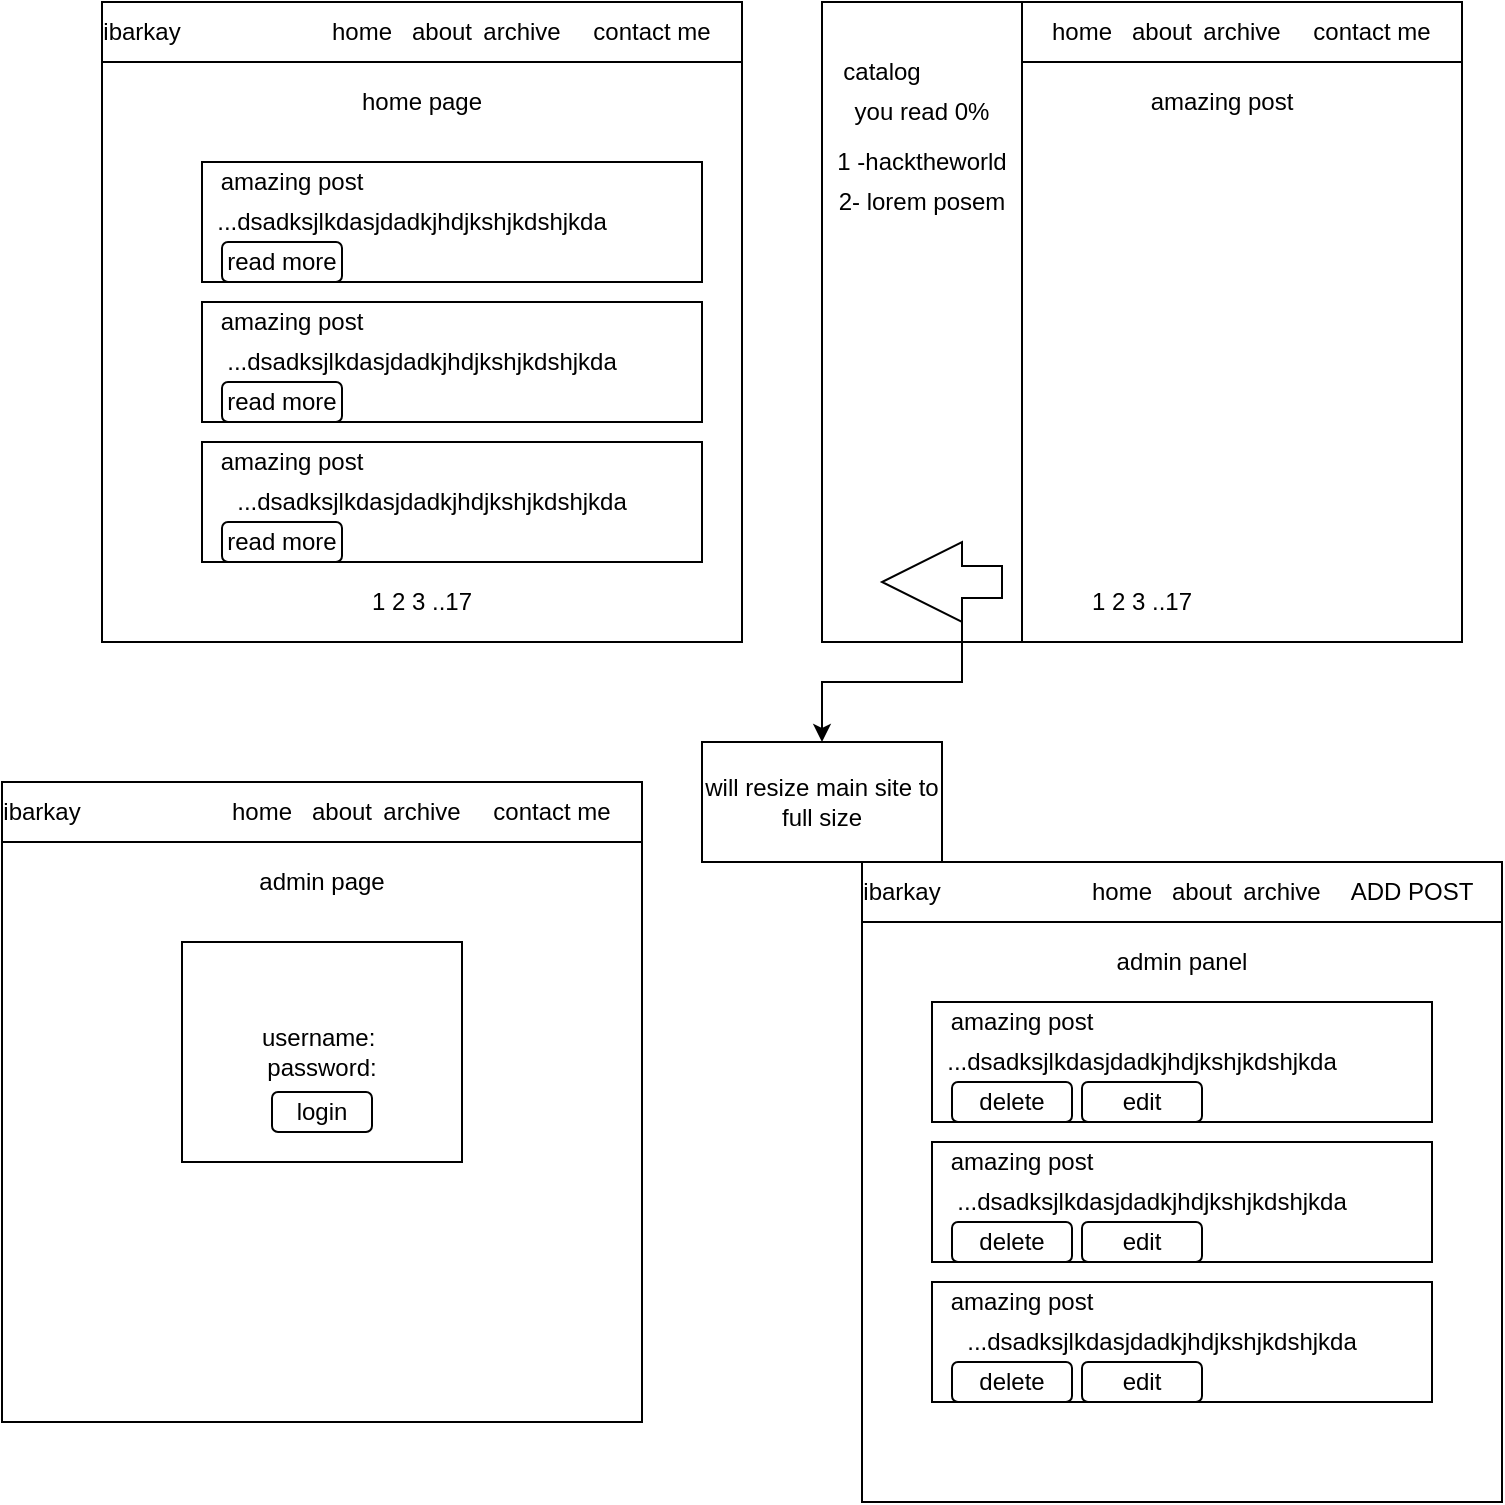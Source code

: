 <mxfile version="14.5.1" type="github"><diagram id="C5RBs43oDa-KdzZeNtuy" name="Page-1"><mxGraphModel dx="782" dy="437" grid="1" gridSize="10" guides="1" tooltips="1" connect="1" arrows="1" fold="1" page="1" pageScale="1" pageWidth="827" pageHeight="1169" math="0" shadow="0"><root><mxCell id="WIyWlLk6GJQsqaUBKTNV-0"/><mxCell id="WIyWlLk6GJQsqaUBKTNV-1" parent="WIyWlLk6GJQsqaUBKTNV-0"/><mxCell id="zClxn37ynSgyzobXJr3a-1" value="" style="whiteSpace=wrap;html=1;aspect=fixed;" vertex="1" parent="WIyWlLk6GJQsqaUBKTNV-1"><mxGeometry x="80" y="40" width="320" height="320" as="geometry"/></mxCell><mxCell id="zClxn37ynSgyzobXJr3a-2" value="" style="rounded=0;whiteSpace=wrap;html=1;" vertex="1" parent="WIyWlLk6GJQsqaUBKTNV-1"><mxGeometry x="80" y="40" width="320" height="30" as="geometry"/></mxCell><mxCell id="zClxn37ynSgyzobXJr3a-3" value="ibarkay" style="text;html=1;strokeColor=none;fillColor=none;align=center;verticalAlign=middle;whiteSpace=wrap;rounded=0;" vertex="1" parent="WIyWlLk6GJQsqaUBKTNV-1"><mxGeometry x="80" y="45" width="40" height="20" as="geometry"/></mxCell><mxCell id="zClxn37ynSgyzobXJr3a-4" value="home" style="text;html=1;strokeColor=none;fillColor=none;align=center;verticalAlign=middle;whiteSpace=wrap;rounded=0;" vertex="1" parent="WIyWlLk6GJQsqaUBKTNV-1"><mxGeometry x="190" y="45" width="40" height="20" as="geometry"/></mxCell><mxCell id="zClxn37ynSgyzobXJr3a-5" value="about" style="text;html=1;strokeColor=none;fillColor=none;align=center;verticalAlign=middle;whiteSpace=wrap;rounded=0;" vertex="1" parent="WIyWlLk6GJQsqaUBKTNV-1"><mxGeometry x="230" y="45" width="40" height="20" as="geometry"/></mxCell><mxCell id="zClxn37ynSgyzobXJr3a-6" value="archive" style="text;html=1;strokeColor=none;fillColor=none;align=center;verticalAlign=middle;whiteSpace=wrap;rounded=0;" vertex="1" parent="WIyWlLk6GJQsqaUBKTNV-1"><mxGeometry x="270" y="45" width="40" height="20" as="geometry"/></mxCell><mxCell id="zClxn37ynSgyzobXJr3a-7" value="contact me" style="text;html=1;strokeColor=none;fillColor=none;align=center;verticalAlign=middle;whiteSpace=wrap;rounded=0;" vertex="1" parent="WIyWlLk6GJQsqaUBKTNV-1"><mxGeometry x="320" y="45" width="70" height="20" as="geometry"/></mxCell><mxCell id="zClxn37ynSgyzobXJr3a-11" value="" style="rounded=0;whiteSpace=wrap;html=1;" vertex="1" parent="WIyWlLk6GJQsqaUBKTNV-1"><mxGeometry x="130" y="120" width="250" height="60" as="geometry"/></mxCell><mxCell id="zClxn37ynSgyzobXJr3a-12" value="" style="rounded=0;whiteSpace=wrap;html=1;" vertex="1" parent="WIyWlLk6GJQsqaUBKTNV-1"><mxGeometry x="130" y="190" width="250" height="60" as="geometry"/></mxCell><mxCell id="zClxn37ynSgyzobXJr3a-13" value="" style="rounded=0;whiteSpace=wrap;html=1;" vertex="1" parent="WIyWlLk6GJQsqaUBKTNV-1"><mxGeometry x="130" y="260" width="250" height="60" as="geometry"/></mxCell><mxCell id="zClxn37ynSgyzobXJr3a-14" value="amazing post" style="text;html=1;strokeColor=none;fillColor=none;align=center;verticalAlign=middle;whiteSpace=wrap;rounded=0;" vertex="1" parent="WIyWlLk6GJQsqaUBKTNV-1"><mxGeometry x="130" y="120" width="90" height="20" as="geometry"/></mxCell><mxCell id="zClxn37ynSgyzobXJr3a-15" value="amazing post" style="text;html=1;strokeColor=none;fillColor=none;align=center;verticalAlign=middle;whiteSpace=wrap;rounded=0;" vertex="1" parent="WIyWlLk6GJQsqaUBKTNV-1"><mxGeometry x="130" y="190" width="90" height="20" as="geometry"/></mxCell><mxCell id="zClxn37ynSgyzobXJr3a-16" value="amazing post" style="text;html=1;strokeColor=none;fillColor=none;align=center;verticalAlign=middle;whiteSpace=wrap;rounded=0;" vertex="1" parent="WIyWlLk6GJQsqaUBKTNV-1"><mxGeometry x="130" y="260" width="90" height="20" as="geometry"/></mxCell><mxCell id="zClxn37ynSgyzobXJr3a-17" value="1 2 3 ..17" style="text;html=1;strokeColor=none;fillColor=none;align=center;verticalAlign=middle;whiteSpace=wrap;rounded=0;" vertex="1" parent="WIyWlLk6GJQsqaUBKTNV-1"><mxGeometry x="210" y="330" width="60" height="20" as="geometry"/></mxCell><mxCell id="zClxn37ynSgyzobXJr3a-19" value="home page" style="text;html=1;strokeColor=none;fillColor=none;align=center;verticalAlign=middle;whiteSpace=wrap;rounded=0;" vertex="1" parent="WIyWlLk6GJQsqaUBKTNV-1"><mxGeometry x="200" y="80" width="80" height="20" as="geometry"/></mxCell><mxCell id="zClxn37ynSgyzobXJr3a-20" value="read more" style="rounded=1;whiteSpace=wrap;html=1;" vertex="1" parent="WIyWlLk6GJQsqaUBKTNV-1"><mxGeometry x="140" y="160" width="60" height="20" as="geometry"/></mxCell><mxCell id="zClxn37ynSgyzobXJr3a-21" value="...dsadksjlkdasjdadkjhdjkshjkdshjkda" style="text;html=1;strokeColor=none;fillColor=none;align=center;verticalAlign=middle;whiteSpace=wrap;rounded=0;" vertex="1" parent="WIyWlLk6GJQsqaUBKTNV-1"><mxGeometry x="230" y="145" width="10" height="10" as="geometry"/></mxCell><mxCell id="zClxn37ynSgyzobXJr3a-22" value="...dsadksjlkdasjdadkjhdjkshjkdshjkda" style="text;html=1;strokeColor=none;fillColor=none;align=center;verticalAlign=middle;whiteSpace=wrap;rounded=0;" vertex="1" parent="WIyWlLk6GJQsqaUBKTNV-1"><mxGeometry x="235" y="215" width="10" height="10" as="geometry"/></mxCell><mxCell id="zClxn37ynSgyzobXJr3a-23" value="...dsadksjlkdasjdadkjhdjkshjkdshjkda" style="text;html=1;strokeColor=none;fillColor=none;align=center;verticalAlign=middle;whiteSpace=wrap;rounded=0;" vertex="1" parent="WIyWlLk6GJQsqaUBKTNV-1"><mxGeometry x="240" y="285" width="10" height="10" as="geometry"/></mxCell><mxCell id="zClxn37ynSgyzobXJr3a-24" value="read more" style="rounded=1;whiteSpace=wrap;html=1;" vertex="1" parent="WIyWlLk6GJQsqaUBKTNV-1"><mxGeometry x="140" y="230" width="60" height="20" as="geometry"/></mxCell><mxCell id="zClxn37ynSgyzobXJr3a-25" value="read more" style="rounded=1;whiteSpace=wrap;html=1;" vertex="1" parent="WIyWlLk6GJQsqaUBKTNV-1"><mxGeometry x="140" y="300" width="60" height="20" as="geometry"/></mxCell><mxCell id="zClxn37ynSgyzobXJr3a-26" value="" style="whiteSpace=wrap;html=1;aspect=fixed;" vertex="1" parent="WIyWlLk6GJQsqaUBKTNV-1"><mxGeometry x="440" y="40" width="320" height="320" as="geometry"/></mxCell><mxCell id="zClxn37ynSgyzobXJr3a-27" value="" style="rounded=0;whiteSpace=wrap;html=1;" vertex="1" parent="WIyWlLk6GJQsqaUBKTNV-1"><mxGeometry x="440" y="40" width="320" height="30" as="geometry"/></mxCell><mxCell id="zClxn37ynSgyzobXJr3a-28" value="ibarkay" style="text;html=1;strokeColor=none;fillColor=none;align=center;verticalAlign=middle;whiteSpace=wrap;rounded=0;" vertex="1" parent="WIyWlLk6GJQsqaUBKTNV-1"><mxGeometry x="440" y="45" width="40" height="20" as="geometry"/></mxCell><mxCell id="zClxn37ynSgyzobXJr3a-29" value="home" style="text;html=1;strokeColor=none;fillColor=none;align=center;verticalAlign=middle;whiteSpace=wrap;rounded=0;" vertex="1" parent="WIyWlLk6GJQsqaUBKTNV-1"><mxGeometry x="550" y="45" width="40" height="20" as="geometry"/></mxCell><mxCell id="zClxn37ynSgyzobXJr3a-30" value="about" style="text;html=1;strokeColor=none;fillColor=none;align=center;verticalAlign=middle;whiteSpace=wrap;rounded=0;" vertex="1" parent="WIyWlLk6GJQsqaUBKTNV-1"><mxGeometry x="590" y="45" width="40" height="20" as="geometry"/></mxCell><mxCell id="zClxn37ynSgyzobXJr3a-31" value="archive" style="text;html=1;strokeColor=none;fillColor=none;align=center;verticalAlign=middle;whiteSpace=wrap;rounded=0;" vertex="1" parent="WIyWlLk6GJQsqaUBKTNV-1"><mxGeometry x="630" y="45" width="40" height="20" as="geometry"/></mxCell><mxCell id="zClxn37ynSgyzobXJr3a-32" value="contact me" style="text;html=1;strokeColor=none;fillColor=none;align=center;verticalAlign=middle;whiteSpace=wrap;rounded=0;" vertex="1" parent="WIyWlLk6GJQsqaUBKTNV-1"><mxGeometry x="680" y="45" width="70" height="20" as="geometry"/></mxCell><mxCell id="zClxn37ynSgyzobXJr3a-39" value="1 2 3 ..17" style="text;html=1;strokeColor=none;fillColor=none;align=center;verticalAlign=middle;whiteSpace=wrap;rounded=0;" vertex="1" parent="WIyWlLk6GJQsqaUBKTNV-1"><mxGeometry x="570" y="330" width="60" height="20" as="geometry"/></mxCell><mxCell id="zClxn37ynSgyzobXJr3a-40" value="amazing post" style="text;html=1;strokeColor=none;fillColor=none;align=center;verticalAlign=middle;whiteSpace=wrap;rounded=0;" vertex="1" parent="WIyWlLk6GJQsqaUBKTNV-1"><mxGeometry x="600" y="80" width="80" height="20" as="geometry"/></mxCell><mxCell id="zClxn37ynSgyzobXJr3a-49" value="" style="rounded=0;whiteSpace=wrap;html=1;rotation=-90;" vertex="1" parent="WIyWlLk6GJQsqaUBKTNV-1"><mxGeometry x="330" y="150" width="320" height="100" as="geometry"/></mxCell><mxCell id="zClxn37ynSgyzobXJr3a-50" value="catalog" style="text;html=1;strokeColor=none;fillColor=none;align=center;verticalAlign=middle;whiteSpace=wrap;rounded=0;" vertex="1" parent="WIyWlLk6GJQsqaUBKTNV-1"><mxGeometry x="450" y="65" width="40" height="20" as="geometry"/></mxCell><mxCell id="zClxn37ynSgyzobXJr3a-51" value="you read 0%" style="text;html=1;strokeColor=none;fillColor=none;align=center;verticalAlign=middle;whiteSpace=wrap;rounded=0;" vertex="1" parent="WIyWlLk6GJQsqaUBKTNV-1"><mxGeometry x="450" y="85" width="80" height="20" as="geometry"/></mxCell><mxCell id="zClxn37ynSgyzobXJr3a-52" value="1 -hacktheworld" style="text;html=1;strokeColor=none;fillColor=none;align=center;verticalAlign=middle;whiteSpace=wrap;rounded=0;" vertex="1" parent="WIyWlLk6GJQsqaUBKTNV-1"><mxGeometry x="430" y="110" width="120" height="20" as="geometry"/></mxCell><mxCell id="zClxn37ynSgyzobXJr3a-53" value="2- lorem posem" style="text;html=1;strokeColor=none;fillColor=none;align=center;verticalAlign=middle;whiteSpace=wrap;rounded=0;" vertex="1" parent="WIyWlLk6GJQsqaUBKTNV-1"><mxGeometry x="430" y="130" width="120" height="20" as="geometry"/></mxCell><mxCell id="zClxn37ynSgyzobXJr3a-57" style="edgeStyle=orthogonalEdgeStyle;rounded=0;orthogonalLoop=1;jettySize=auto;html=1;exitX=0;exitY=0;exitDx=20;exitDy=40;exitPerimeter=0;" edge="1" parent="WIyWlLk6GJQsqaUBKTNV-1" source="zClxn37ynSgyzobXJr3a-55" target="zClxn37ynSgyzobXJr3a-58"><mxGeometry relative="1" as="geometry"><mxPoint x="440" y="440" as="targetPoint"/></mxGeometry></mxCell><mxCell id="zClxn37ynSgyzobXJr3a-55" value="" style="html=1;shadow=0;dashed=0;align=center;verticalAlign=middle;shape=mxgraph.arrows2.arrow;dy=0.6;dx=40;flipH=1;notch=0;" vertex="1" parent="WIyWlLk6GJQsqaUBKTNV-1"><mxGeometry x="470" y="310" width="60" height="40" as="geometry"/></mxCell><mxCell id="zClxn37ynSgyzobXJr3a-58" value="will resize main site to full size" style="rounded=0;whiteSpace=wrap;html=1;" vertex="1" parent="WIyWlLk6GJQsqaUBKTNV-1"><mxGeometry x="380" y="410" width="120" height="60" as="geometry"/></mxCell><mxCell id="zClxn37ynSgyzobXJr3a-60" value="" style="whiteSpace=wrap;html=1;aspect=fixed;" vertex="1" parent="WIyWlLk6GJQsqaUBKTNV-1"><mxGeometry x="30" y="430" width="320" height="320" as="geometry"/></mxCell><mxCell id="zClxn37ynSgyzobXJr3a-61" value="" style="rounded=0;whiteSpace=wrap;html=1;" vertex="1" parent="WIyWlLk6GJQsqaUBKTNV-1"><mxGeometry x="30" y="430" width="320" height="30" as="geometry"/></mxCell><mxCell id="zClxn37ynSgyzobXJr3a-62" value="ibarkay" style="text;html=1;strokeColor=none;fillColor=none;align=center;verticalAlign=middle;whiteSpace=wrap;rounded=0;" vertex="1" parent="WIyWlLk6GJQsqaUBKTNV-1"><mxGeometry x="30" y="435" width="40" height="20" as="geometry"/></mxCell><mxCell id="zClxn37ynSgyzobXJr3a-63" value="home" style="text;html=1;strokeColor=none;fillColor=none;align=center;verticalAlign=middle;whiteSpace=wrap;rounded=0;" vertex="1" parent="WIyWlLk6GJQsqaUBKTNV-1"><mxGeometry x="140" y="435" width="40" height="20" as="geometry"/></mxCell><mxCell id="zClxn37ynSgyzobXJr3a-64" value="about" style="text;html=1;strokeColor=none;fillColor=none;align=center;verticalAlign=middle;whiteSpace=wrap;rounded=0;" vertex="1" parent="WIyWlLk6GJQsqaUBKTNV-1"><mxGeometry x="180" y="435" width="40" height="20" as="geometry"/></mxCell><mxCell id="zClxn37ynSgyzobXJr3a-65" value="archive" style="text;html=1;strokeColor=none;fillColor=none;align=center;verticalAlign=middle;whiteSpace=wrap;rounded=0;" vertex="1" parent="WIyWlLk6GJQsqaUBKTNV-1"><mxGeometry x="220" y="435" width="40" height="20" as="geometry"/></mxCell><mxCell id="zClxn37ynSgyzobXJr3a-66" value="contact me" style="text;html=1;strokeColor=none;fillColor=none;align=center;verticalAlign=middle;whiteSpace=wrap;rounded=0;" vertex="1" parent="WIyWlLk6GJQsqaUBKTNV-1"><mxGeometry x="270" y="435" width="70" height="20" as="geometry"/></mxCell><mxCell id="zClxn37ynSgyzobXJr3a-74" value="admin page" style="text;html=1;strokeColor=none;fillColor=none;align=center;verticalAlign=middle;whiteSpace=wrap;rounded=0;" vertex="1" parent="WIyWlLk6GJQsqaUBKTNV-1"><mxGeometry x="150" y="470" width="80" height="20" as="geometry"/></mxCell><mxCell id="zClxn37ynSgyzobXJr3a-82" value="username:&amp;nbsp;&lt;br&gt;password:&lt;br&gt;" style="rounded=0;whiteSpace=wrap;html=1;" vertex="1" parent="WIyWlLk6GJQsqaUBKTNV-1"><mxGeometry x="120" y="510" width="140" height="110" as="geometry"/></mxCell><mxCell id="zClxn37ynSgyzobXJr3a-84" value="login" style="rounded=1;whiteSpace=wrap;html=1;" vertex="1" parent="WIyWlLk6GJQsqaUBKTNV-1"><mxGeometry x="165" y="585" width="50" height="20" as="geometry"/></mxCell><mxCell id="zClxn37ynSgyzobXJr3a-85" value="" style="whiteSpace=wrap;html=1;aspect=fixed;" vertex="1" parent="WIyWlLk6GJQsqaUBKTNV-1"><mxGeometry x="460" y="470" width="320" height="320" as="geometry"/></mxCell><mxCell id="zClxn37ynSgyzobXJr3a-86" value="" style="rounded=0;whiteSpace=wrap;html=1;" vertex="1" parent="WIyWlLk6GJQsqaUBKTNV-1"><mxGeometry x="460" y="470" width="320" height="30" as="geometry"/></mxCell><mxCell id="zClxn37ynSgyzobXJr3a-87" value="ibarkay" style="text;html=1;strokeColor=none;fillColor=none;align=center;verticalAlign=middle;whiteSpace=wrap;rounded=0;" vertex="1" parent="WIyWlLk6GJQsqaUBKTNV-1"><mxGeometry x="460" y="475" width="40" height="20" as="geometry"/></mxCell><mxCell id="zClxn37ynSgyzobXJr3a-88" value="home" style="text;html=1;strokeColor=none;fillColor=none;align=center;verticalAlign=middle;whiteSpace=wrap;rounded=0;" vertex="1" parent="WIyWlLk6GJQsqaUBKTNV-1"><mxGeometry x="570" y="475" width="40" height="20" as="geometry"/></mxCell><mxCell id="zClxn37ynSgyzobXJr3a-89" value="about" style="text;html=1;strokeColor=none;fillColor=none;align=center;verticalAlign=middle;whiteSpace=wrap;rounded=0;" vertex="1" parent="WIyWlLk6GJQsqaUBKTNV-1"><mxGeometry x="610" y="475" width="40" height="20" as="geometry"/></mxCell><mxCell id="zClxn37ynSgyzobXJr3a-90" value="archive" style="text;html=1;strokeColor=none;fillColor=none;align=center;verticalAlign=middle;whiteSpace=wrap;rounded=0;" vertex="1" parent="WIyWlLk6GJQsqaUBKTNV-1"><mxGeometry x="650" y="475" width="40" height="20" as="geometry"/></mxCell><mxCell id="zClxn37ynSgyzobXJr3a-91" value="ADD POST" style="text;html=1;strokeColor=none;fillColor=none;align=center;verticalAlign=middle;whiteSpace=wrap;rounded=0;" vertex="1" parent="WIyWlLk6GJQsqaUBKTNV-1"><mxGeometry x="700" y="475" width="70" height="20" as="geometry"/></mxCell><mxCell id="zClxn37ynSgyzobXJr3a-92" value="admin panel" style="text;html=1;strokeColor=none;fillColor=none;align=center;verticalAlign=middle;whiteSpace=wrap;rounded=0;" vertex="1" parent="WIyWlLk6GJQsqaUBKTNV-1"><mxGeometry x="580" y="510" width="80" height="20" as="geometry"/></mxCell><mxCell id="zClxn37ynSgyzobXJr3a-95" value="" style="rounded=0;whiteSpace=wrap;html=1;" vertex="1" parent="WIyWlLk6GJQsqaUBKTNV-1"><mxGeometry x="495" y="540" width="250" height="60" as="geometry"/></mxCell><mxCell id="zClxn37ynSgyzobXJr3a-96" value="" style="rounded=0;whiteSpace=wrap;html=1;" vertex="1" parent="WIyWlLk6GJQsqaUBKTNV-1"><mxGeometry x="495" y="610" width="250" height="60" as="geometry"/></mxCell><mxCell id="zClxn37ynSgyzobXJr3a-97" value="" style="rounded=0;whiteSpace=wrap;html=1;" vertex="1" parent="WIyWlLk6GJQsqaUBKTNV-1"><mxGeometry x="495" y="680" width="250" height="60" as="geometry"/></mxCell><mxCell id="zClxn37ynSgyzobXJr3a-98" value="amazing post" style="text;html=1;strokeColor=none;fillColor=none;align=center;verticalAlign=middle;whiteSpace=wrap;rounded=0;" vertex="1" parent="WIyWlLk6GJQsqaUBKTNV-1"><mxGeometry x="495" y="540" width="90" height="20" as="geometry"/></mxCell><mxCell id="zClxn37ynSgyzobXJr3a-99" value="amazing post" style="text;html=1;strokeColor=none;fillColor=none;align=center;verticalAlign=middle;whiteSpace=wrap;rounded=0;" vertex="1" parent="WIyWlLk6GJQsqaUBKTNV-1"><mxGeometry x="495" y="610" width="90" height="20" as="geometry"/></mxCell><mxCell id="zClxn37ynSgyzobXJr3a-100" value="amazing post" style="text;html=1;strokeColor=none;fillColor=none;align=center;verticalAlign=middle;whiteSpace=wrap;rounded=0;" vertex="1" parent="WIyWlLk6GJQsqaUBKTNV-1"><mxGeometry x="495" y="680" width="90" height="20" as="geometry"/></mxCell><mxCell id="zClxn37ynSgyzobXJr3a-101" value="delete" style="rounded=1;whiteSpace=wrap;html=1;" vertex="1" parent="WIyWlLk6GJQsqaUBKTNV-1"><mxGeometry x="505" y="580" width="60" height="20" as="geometry"/></mxCell><mxCell id="zClxn37ynSgyzobXJr3a-102" value="...dsadksjlkdasjdadkjhdjkshjkdshjkda" style="text;html=1;strokeColor=none;fillColor=none;align=center;verticalAlign=middle;whiteSpace=wrap;rounded=0;" vertex="1" parent="WIyWlLk6GJQsqaUBKTNV-1"><mxGeometry x="595" y="565" width="10" height="10" as="geometry"/></mxCell><mxCell id="zClxn37ynSgyzobXJr3a-103" value="...dsadksjlkdasjdadkjhdjkshjkdshjkda" style="text;html=1;strokeColor=none;fillColor=none;align=center;verticalAlign=middle;whiteSpace=wrap;rounded=0;" vertex="1" parent="WIyWlLk6GJQsqaUBKTNV-1"><mxGeometry x="600" y="635" width="10" height="10" as="geometry"/></mxCell><mxCell id="zClxn37ynSgyzobXJr3a-104" value="...dsadksjlkdasjdadkjhdjkshjkdshjkda" style="text;html=1;strokeColor=none;fillColor=none;align=center;verticalAlign=middle;whiteSpace=wrap;rounded=0;" vertex="1" parent="WIyWlLk6GJQsqaUBKTNV-1"><mxGeometry x="605" y="705" width="10" height="10" as="geometry"/></mxCell><mxCell id="zClxn37ynSgyzobXJr3a-107" value="edit" style="rounded=1;whiteSpace=wrap;html=1;" vertex="1" parent="WIyWlLk6GJQsqaUBKTNV-1"><mxGeometry x="570" y="580" width="60" height="20" as="geometry"/></mxCell><mxCell id="zClxn37ynSgyzobXJr3a-108" value="delete" style="rounded=1;whiteSpace=wrap;html=1;" vertex="1" parent="WIyWlLk6GJQsqaUBKTNV-1"><mxGeometry x="505" y="650" width="60" height="20" as="geometry"/></mxCell><mxCell id="zClxn37ynSgyzobXJr3a-109" value="edit" style="rounded=1;whiteSpace=wrap;html=1;" vertex="1" parent="WIyWlLk6GJQsqaUBKTNV-1"><mxGeometry x="570" y="650" width="60" height="20" as="geometry"/></mxCell><mxCell id="zClxn37ynSgyzobXJr3a-110" value="delete" style="rounded=1;whiteSpace=wrap;html=1;" vertex="1" parent="WIyWlLk6GJQsqaUBKTNV-1"><mxGeometry x="505" y="720" width="60" height="20" as="geometry"/></mxCell><mxCell id="zClxn37ynSgyzobXJr3a-111" value="edit" style="rounded=1;whiteSpace=wrap;html=1;" vertex="1" parent="WIyWlLk6GJQsqaUBKTNV-1"><mxGeometry x="570" y="720" width="60" height="20" as="geometry"/></mxCell></root></mxGraphModel></diagram></mxfile>